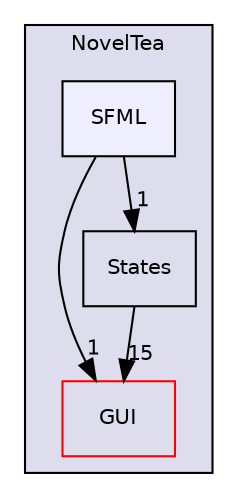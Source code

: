 digraph "include/NovelTea/SFML" {
  bgcolor=transparent;
  compound=true
  node [ fontsize="10", fontname="Helvetica"];
  edge [ labelfontsize="10", labelfontname="Helvetica"];
  subgraph clusterdir_52c2ed606da51a5aae4b083c568b1a72 {
    graph [ bgcolor="#ddddee", pencolor="black", label="NovelTea" fontname="Helvetica", fontsize="10", URL="dir_52c2ed606da51a5aae4b083c568b1a72.htm"]
  dir_26eb908cb03b21fa4987bcdd8f03fa69 [shape=box label="GUI" color="red" URL="dir_26eb908cb03b21fa4987bcdd8f03fa69.htm"];
  dir_cdfb63e9b8f4ba8ab8385e24020efd9c [shape=box label="States" URL="dir_cdfb63e9b8f4ba8ab8385e24020efd9c.htm"];
  dir_5db7ee62622c64ab905c1315a389c51f [shape=box, label="SFML", style="filled", fillcolor="#eeeeff", pencolor="black", URL="dir_5db7ee62622c64ab905c1315a389c51f.htm"];
  }
  dir_5db7ee62622c64ab905c1315a389c51f->dir_26eb908cb03b21fa4987bcdd8f03fa69 [headlabel="1", labeldistance=1.5 headhref="dir_000007_000004.htm"];
  dir_5db7ee62622c64ab905c1315a389c51f->dir_cdfb63e9b8f4ba8ab8385e24020efd9c [headlabel="1", labeldistance=1.5 headhref="dir_000007_000008.htm"];
  dir_cdfb63e9b8f4ba8ab8385e24020efd9c->dir_26eb908cb03b21fa4987bcdd8f03fa69 [headlabel="15", labeldistance=1.5 headhref="dir_000008_000004.htm"];
}
